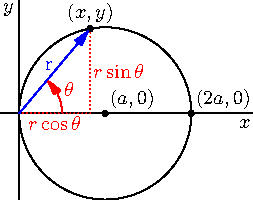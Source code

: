 import math;
import graph;
size(0,100);

real f(real t) {return 2*cos(t);}
pair F(real x) {return (x,f(x));}

draw(polargraph(f,0,pi,operator ..));

defaultpen(fontsize(10pt));

xaxis("$x$");
yaxis("$y$");

real theta=radians(50);
real r=f(theta);
draw("$\theta$",arc((0,0),0.5,0,degrees(theta)),red,Arrow,PenMargins);

pair z=polar(r,theta);
draw(z--(z.x,0),dotted+red);
draw((0,0)--(z.x,0),dotted+red);
label("$r\cos\theta$",(0.5*z.x,0),0.5*S,red);
label("$r\sin\theta$",(z.x,0.5*z.y),0.5*E,red);
dot("$(x,y)$",z,N);
draw("r",(0,0)--z,0.5*unit(z)*I,blue,Arrow,DotMargin);

dot("$(a,0)$",(1,0),NE);
dot("$(2a,0)$",(2,0),NE);


